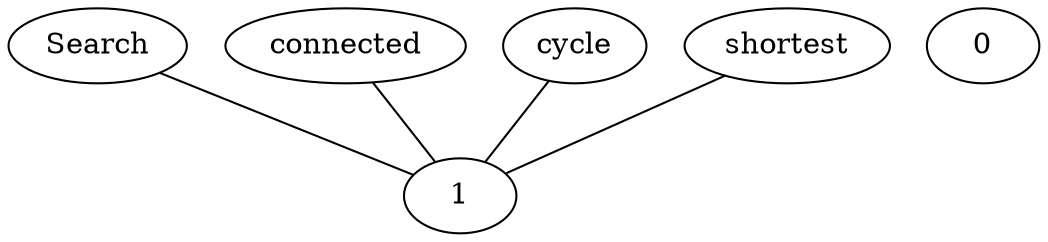 graph G {
  Search;
  connected;
  cycle;
  shortest;
  0;
  1;
  Search -- 1;
  connected -- 1;
  cycle -- 1;
  shortest -- 1;
}
